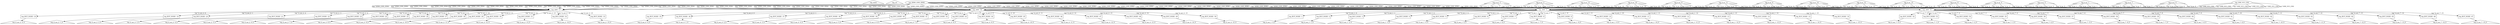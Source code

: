 digraph G {
	ranksep=.25;
	"top_clock" [shape=triangle];
	"top_rst" [shape=triangle];
	"top_d_in~0" [shape=triangle];
	"top_d_in~0" -> "top_ADD~0"[label="top^d_in~0"];
	"top_ADD~0"
	"top_ADD~0" -> "top_BUF_NODE~1"[label="top^d_out_1~0"];
	"top_BUF_NODE~1" [shape=box];
	"top_BUF_NODE~1" -> "top_d_out_1~0_O";
	"top_d_out_1~0_O" [shape=triangle];
	"top_ADD~0" -> "top_BUF_NODE~2"[label="top^d_out_1~1"];
	"top_BUF_NODE~2" [shape=box];
	"top_BUF_NODE~2" -> "top_d_out_1~1_O";
	"top_d_out_1~1_O" [shape=triangle];
	"top_ADD~0" -> "top_BUF_NODE~3"[label="top^d_out_1~2"];
	"top_BUF_NODE~3" [shape=box];
	"top_BUF_NODE~3" -> "top_d_out_1~2_O";
	"top_d_out_1~2_O" [shape=triangle];
	"top_ADD~0" -> "top_BUF_NODE~4"[label="top^d_out_1~3"];
	"top_BUF_NODE~4" [shape=box];
	"top_BUF_NODE~4" -> "top_d_out_1~3_O";
	"top_d_out_1~3_O" [shape=triangle];
	"top_ADD~0" -> "top_BUF_NODE~5"[label="top^d_out_1~4"];
	"top_BUF_NODE~5" [shape=box];
	"top_BUF_NODE~5" -> "top_d_out_1~4_O";
	"top_d_out_1~4_O" [shape=triangle];
	"top_ADD~0" -> "top_BUF_NODE~6"[label="top^d_out_1~5"];
	"top_BUF_NODE~6" [shape=box];
	"top_BUF_NODE~6" -> "top_d_out_1~5_O";
	"top_d_out_1~5_O" [shape=triangle];
	"top_ADD~0" -> "top_BUF_NODE~7"[label="top^d_out_1~6"];
	"top_BUF_NODE~7" [shape=box];
	"top_BUF_NODE~7" -> "top_d_out_1~6_O";
	"top_d_out_1~6_O" [shape=triangle];
	"top_ADD~0" -> "top_BUF_NODE~8"[label="top^d_out_1~7"];
	"top_BUF_NODE~8" [shape=box];
	"top_BUF_NODE~8" -> "top_d_out_1~7_O";
	"top_d_out_1~7_O" [shape=triangle];
	"top_ADD~0" -> "top_BUF_NODE~9"[label="top^d_out_1~8"];
	"top_BUF_NODE~9" [shape=box];
	"top_BUF_NODE~9" -> "top_d_out_1~8_O";
	"top_d_out_1~8_O" [shape=triangle];
	"top_ADD~0" -> "top_BUF_NODE~10"[label="top^d_out_1~9"];
	"top_BUF_NODE~10" [shape=box];
	"top_BUF_NODE~10" -> "top_d_out_1~9_O";
	"top_d_out_1~9_O" [shape=triangle];
	"top_ADD~0" -> "top_BUF_NODE~11"[label="top^d_out_1~10"];
	"top_BUF_NODE~11" [shape=box];
	"top_BUF_NODE~11" -> "top_d_out_1~10_O";
	"top_d_out_1~10_O" [shape=triangle];
	"top_ADD~0" -> "top_BUF_NODE~12"[label="top^d_out_1~11"];
	"top_BUF_NODE~12" [shape=box];
	"top_BUF_NODE~12" -> "top_d_out_1~11_O";
	"top_d_out_1~11_O" [shape=triangle];
	"top_ADD~0" -> "top_BUF_NODE~13"[label="top^d_out_1~12"];
	"top_BUF_NODE~13" [shape=box];
	"top_BUF_NODE~13" -> "top_d_out_1~12_O";
	"top_d_out_1~12_O" [shape=triangle];
	"top_ADD~0" -> "top_BUF_NODE~14"[label="top^d_out_1~13"];
	"top_BUF_NODE~14" [shape=box];
	"top_BUF_NODE~14" -> "top_d_out_1~13_O";
	"top_d_out_1~13_O" [shape=triangle];
	"top_ADD~0" -> "top_BUF_NODE~15"[label="top^d_out_1~14"];
	"top_BUF_NODE~15" [shape=box];
	"top_BUF_NODE~15" -> "top_d_out_1~14_O";
	"top_d_out_1~14_O" [shape=triangle];
	"top_ADD~0" -> "top_BUF_NODE~16"[label="top^d_out_1~15"];
	"top_BUF_NODE~16" [shape=box];
	"top_BUF_NODE~16" -> "top_d_out_1~15_O";
	"top_d_out_1~15_O" [shape=triangle];
	"top_d_in~0" -> "top_ADD~17"[label="top^d_in~0"];
	"top_ADD~17"
	"top_ADD~17" -> "top_BUF_NODE~18"[label="top^d_out_2~0"];
	"top_BUF_NODE~18" [shape=box];
	"top_BUF_NODE~18" -> "top_d_out_2~0_O";
	"top_d_out_2~0_O" [shape=triangle];
	"top_ADD~17" -> "top_BUF_NODE~19"[label="top^d_out_2~1"];
	"top_BUF_NODE~19" [shape=box];
	"top_BUF_NODE~19" -> "top_d_out_2~1_O";
	"top_d_out_2~1_O" [shape=triangle];
	"top_ADD~17" -> "top_BUF_NODE~20"[label="top^d_out_2~2"];
	"top_BUF_NODE~20" [shape=box];
	"top_BUF_NODE~20" -> "top_d_out_2~2_O";
	"top_d_out_2~2_O" [shape=triangle];
	"top_ADD~17" -> "top_BUF_NODE~21"[label="top^d_out_2~3"];
	"top_BUF_NODE~21" [shape=box];
	"top_BUF_NODE~21" -> "top_d_out_2~3_O";
	"top_d_out_2~3_O" [shape=triangle];
	"top_ADD~17" -> "top_BUF_NODE~22"[label="top^d_out_2~4"];
	"top_BUF_NODE~22" [shape=box];
	"top_BUF_NODE~22" -> "top_d_out_2~4_O";
	"top_d_out_2~4_O" [shape=triangle];
	"top_ADD~17" -> "top_BUF_NODE~23"[label="top^d_out_2~5"];
	"top_BUF_NODE~23" [shape=box];
	"top_BUF_NODE~23" -> "top_d_out_2~5_O";
	"top_d_out_2~5_O" [shape=triangle];
	"top_ADD~17" -> "top_BUF_NODE~24"[label="top^d_out_2~6"];
	"top_BUF_NODE~24" [shape=box];
	"top_BUF_NODE~24" -> "top_d_out_2~6_O";
	"top_d_out_2~6_O" [shape=triangle];
	"top_ADD~17" -> "top_BUF_NODE~25"[label="top^d_out_2~7"];
	"top_BUF_NODE~25" [shape=box];
	"top_BUF_NODE~25" -> "top_d_out_2~7_O";
	"top_d_out_2~7_O" [shape=triangle];
	"top_ADD~17" -> "top_BUF_NODE~26"[label="top^d_out_2~8"];
	"top_BUF_NODE~26" [shape=box];
	"top_BUF_NODE~26" -> "top_d_out_2~8_O";
	"top_d_out_2~8_O" [shape=triangle];
	"top_ADD~17" -> "top_BUF_NODE~27"[label="top^d_out_2~9"];
	"top_BUF_NODE~27" [shape=box];
	"top_BUF_NODE~27" -> "top_d_out_2~9_O";
	"top_d_out_2~9_O" [shape=triangle];
	"top_ADD~17" -> "top_BUF_NODE~28"[label="top^d_out_2~10"];
	"top_BUF_NODE~28" [shape=box];
	"top_BUF_NODE~28" -> "top_d_out_2~10_O";
	"top_d_out_2~10_O" [shape=triangle];
	"top_ADD~17" -> "top_BUF_NODE~29"[label="top^d_out_2~11"];
	"top_BUF_NODE~29" [shape=box];
	"top_BUF_NODE~29" -> "top_d_out_2~11_O";
	"top_d_out_2~11_O" [shape=triangle];
	"top_ADD~17" -> "top_BUF_NODE~30"[label="top^d_out_2~12"];
	"top_BUF_NODE~30" [shape=box];
	"top_BUF_NODE~30" -> "top_d_out_2~12_O";
	"top_d_out_2~12_O" [shape=triangle];
	"top_ADD~17" -> "top_BUF_NODE~31"[label="top^d_out_2~13"];
	"top_BUF_NODE~31" [shape=box];
	"top_BUF_NODE~31" -> "top_d_out_2~13_O";
	"top_d_out_2~13_O" [shape=triangle];
	"top_ADD~17" -> "top_BUF_NODE~32"[label="top^d_out_2~14"];
	"top_BUF_NODE~32" [shape=box];
	"top_BUF_NODE~32" -> "top_d_out_2~14_O";
	"top_d_out_2~14_O" [shape=triangle];
	"top_ADD~17" -> "top_BUF_NODE~33"[label="top^d_out_2~15"];
	"top_BUF_NODE~33" [shape=box];
	"top_BUF_NODE~33" -> "top_d_out_2~15_O";
	"top_d_out_2~15_O" [shape=triangle];
	"top_d_in~0" -> "top_ADD~34"[label="top^d_in~0"];
	"top_ADD~34"
	"top_ADD~34" -> "top_BUF_NODE~35"[label="top^d_out_4~0"];
	"top_BUF_NODE~35" [shape=box];
	"top_BUF_NODE~35" -> "top_d_out_4~0_O";
	"top_d_out_4~0_O" [shape=triangle];
	"top_ADD~34" -> "top_BUF_NODE~36"[label="top^d_out_4~1"];
	"top_BUF_NODE~36" [shape=box];
	"top_BUF_NODE~36" -> "top_d_out_4~1_O";
	"top_d_out_4~1_O" [shape=triangle];
	"top_ADD~34" -> "top_BUF_NODE~37"[label="top^d_out_4~2"];
	"top_BUF_NODE~37" [shape=box];
	"top_BUF_NODE~37" -> "top_d_out_4~2_O";
	"top_d_out_4~2_O" [shape=triangle];
	"top_ADD~34" -> "top_BUF_NODE~38"[label="top^d_out_4~3"];
	"top_BUF_NODE~38" [shape=box];
	"top_BUF_NODE~38" -> "top_d_out_4~3_O";
	"top_d_out_4~3_O" [shape=triangle];
	"top_ADD~34" -> "top_BUF_NODE~39"[label="top^d_out_4~4"];
	"top_BUF_NODE~39" [shape=box];
	"top_BUF_NODE~39" -> "top_d_out_4~4_O";
	"top_d_out_4~4_O" [shape=triangle];
	"top_ADD~34" -> "top_BUF_NODE~40"[label="top^d_out_4~5"];
	"top_BUF_NODE~40" [shape=box];
	"top_BUF_NODE~40" -> "top_d_out_4~5_O";
	"top_d_out_4~5_O" [shape=triangle];
	"top_ADD~34" -> "top_BUF_NODE~41"[label="top^d_out_4~6"];
	"top_BUF_NODE~41" [shape=box];
	"top_BUF_NODE~41" -> "top_d_out_4~6_O";
	"top_d_out_4~6_O" [shape=triangle];
	"top_ADD~34" -> "top_BUF_NODE~42"[label="top^d_out_4~7"];
	"top_BUF_NODE~42" [shape=box];
	"top_BUF_NODE~42" -> "top_d_out_4~7_O";
	"top_d_out_4~7_O" [shape=triangle];
	"top_ADD~34" -> "top_BUF_NODE~43"[label="top^d_out_4~8"];
	"top_BUF_NODE~43" [shape=box];
	"top_BUF_NODE~43" -> "top_d_out_4~8_O";
	"top_d_out_4~8_O" [shape=triangle];
	"top_ADD~34" -> "top_BUF_NODE~44"[label="top^d_out_4~9"];
	"top_BUF_NODE~44" [shape=box];
	"top_BUF_NODE~44" -> "top_d_out_4~9_O";
	"top_d_out_4~9_O" [shape=triangle];
	"top_ADD~34" -> "top_BUF_NODE~45"[label="top^d_out_4~10"];
	"top_BUF_NODE~45" [shape=box];
	"top_BUF_NODE~45" -> "top_d_out_4~10_O";
	"top_d_out_4~10_O" [shape=triangle];
	"top_ADD~34" -> "top_BUF_NODE~46"[label="top^d_out_4~11"];
	"top_BUF_NODE~46" [shape=box];
	"top_BUF_NODE~46" -> "top_d_out_4~11_O";
	"top_d_out_4~11_O" [shape=triangle];
	"top_ADD~34" -> "top_BUF_NODE~47"[label="top^d_out_4~12"];
	"top_BUF_NODE~47" [shape=box];
	"top_BUF_NODE~47" -> "top_d_out_4~12_O";
	"top_d_out_4~12_O" [shape=triangle];
	"top_ADD~34" -> "top_BUF_NODE~48"[label="top^d_out_4~13"];
	"top_BUF_NODE~48" [shape=box];
	"top_BUF_NODE~48" -> "top_d_out_4~13_O";
	"top_d_out_4~13_O" [shape=triangle];
	"top_ADD~34" -> "top_BUF_NODE~49"[label="top^d_out_4~14"];
	"top_BUF_NODE~49" [shape=box];
	"top_BUF_NODE~49" -> "top_d_out_4~14_O";
	"top_d_out_4~14_O" [shape=triangle];
	"top_ADD~34" -> "top_BUF_NODE~50"[label="top^d_out_4~15"];
	"top_BUF_NODE~50" [shape=box];
	"top_BUF_NODE~50" -> "top_d_out_4~15_O";
	"top_d_out_4~15_O" [shape=triangle];
	"top_d_in~0" -> "top_ADD~51"[label="top^d_in~0"];
	"top_ADD~51"
	"top_ADD~51" -> "top_BUF_NODE~52"[label="top^d_out_7~0"];
	"top_BUF_NODE~52" [shape=box];
	"top_BUF_NODE~52" -> "top_d_out_7~0_O";
	"top_d_out_7~0_O" [shape=triangle];
	"top_ADD~51" -> "top_BUF_NODE~53"[label="top^d_out_7~1"];
	"top_BUF_NODE~53" [shape=box];
	"top_BUF_NODE~53" -> "top_d_out_7~1_O";
	"top_d_out_7~1_O" [shape=triangle];
	"top_ADD~51" -> "top_BUF_NODE~54"[label="top^d_out_7~2"];
	"top_BUF_NODE~54" [shape=box];
	"top_BUF_NODE~54" -> "top_d_out_7~2_O";
	"top_d_out_7~2_O" [shape=triangle];
	"top_ADD~51" -> "top_BUF_NODE~55"[label="top^d_out_7~3"];
	"top_BUF_NODE~55" [shape=box];
	"top_BUF_NODE~55" -> "top_d_out_7~3_O";
	"top_d_out_7~3_O" [shape=triangle];
	"top_ADD~51" -> "top_BUF_NODE~56"[label="top^d_out_7~4"];
	"top_BUF_NODE~56" [shape=box];
	"top_BUF_NODE~56" -> "top_d_out_7~4_O";
	"top_d_out_7~4_O" [shape=triangle];
	"top_ADD~51" -> "top_BUF_NODE~57"[label="top^d_out_7~5"];
	"top_BUF_NODE~57" [shape=box];
	"top_BUF_NODE~57" -> "top_d_out_7~5_O";
	"top_d_out_7~5_O" [shape=triangle];
	"top_ADD~51" -> "top_BUF_NODE~58"[label="top^d_out_7~6"];
	"top_BUF_NODE~58" [shape=box];
	"top_BUF_NODE~58" -> "top_d_out_7~6_O";
	"top_d_out_7~6_O" [shape=triangle];
	"top_ADD~51" -> "top_BUF_NODE~59"[label="top^d_out_7~7"];
	"top_BUF_NODE~59" [shape=box];
	"top_BUF_NODE~59" -> "top_d_out_7~7_O";
	"top_d_out_7~7_O" [shape=triangle];
	"top_ADD~51" -> "top_BUF_NODE~60"[label="top^d_out_7~8"];
	"top_BUF_NODE~60" [shape=box];
	"top_BUF_NODE~60" -> "top_d_out_7~8_O";
	"top_d_out_7~8_O" [shape=triangle];
	"top_ADD~51" -> "top_BUF_NODE~61"[label="top^d_out_7~9"];
	"top_BUF_NODE~61" [shape=box];
	"top_BUF_NODE~61" -> "top_d_out_7~9_O";
	"top_d_out_7~9_O" [shape=triangle];
	"top_ADD~51" -> "top_BUF_NODE~62"[label="top^d_out_7~10"];
	"top_BUF_NODE~62" [shape=box];
	"top_BUF_NODE~62" -> "top_d_out_7~10_O";
	"top_d_out_7~10_O" [shape=triangle];
	"top_ADD~51" -> "top_BUF_NODE~63"[label="top^d_out_7~11"];
	"top_BUF_NODE~63" [shape=box];
	"top_BUF_NODE~63" -> "top_d_out_7~11_O";
	"top_d_out_7~11_O" [shape=triangle];
	"top_ADD~51" -> "top_BUF_NODE~64"[label="top^d_out_7~12"];
	"top_BUF_NODE~64" [shape=box];
	"top_BUF_NODE~64" -> "top_d_out_7~12_O";
	"top_d_out_7~12_O" [shape=triangle];
	"top_ADD~51" -> "top_BUF_NODE~65"[label="top^d_out_7~13"];
	"top_BUF_NODE~65" [shape=box];
	"top_BUF_NODE~65" -> "top_d_out_7~13_O";
	"top_d_out_7~13_O" [shape=triangle];
	"top_ADD~51" -> "top_BUF_NODE~66"[label="top^d_out_7~14"];
	"top_BUF_NODE~66" [shape=box];
	"top_BUF_NODE~66" -> "top_d_out_7~14_O";
	"top_d_out_7~14_O" [shape=triangle];
	"top_ADD~51" -> "top_BUF_NODE~67"[label="top^d_out_7~15"];
	"top_BUF_NODE~67" [shape=box];
	"top_BUF_NODE~67" -> "top_d_out_7~15_O";
	"top_d_out_7~15_O" [shape=triangle];
	"top_d_in~1" [shape=triangle];
	"top_d_in~1" -> "top_ADD~0"[label="top^d_in~1"];
	"top_d_in~1" -> "top_ADD~17"[label="top^d_in~1"];
	"top_d_in~1" -> "top_ADD~34"[label="top^d_in~1"];
	"top_d_in~1" -> "top_ADD~51"[label="top^d_in~1"];
	"top_d_in~2" [shape=triangle];
	"top_d_in~2" -> "top_ADD~0"[label="top^d_in~2"];
	"top_d_in~2" -> "top_ADD~17"[label="top^d_in~2"];
	"top_d_in~2" -> "top_ADD~34"[label="top^d_in~2"];
	"top_d_in~2" -> "top_ADD~51"[label="top^d_in~2"];
	"top_d_in~3" [shape=triangle];
	"top_d_in~3" -> "top_ADD~0"[label="top^d_in~3"];
	"top_d_in~3" -> "top_ADD~17"[label="top^d_in~3"];
	"top_d_in~3" -> "top_ADD~34"[label="top^d_in~3"];
	"top_d_in~3" -> "top_ADD~51"[label="top^d_in~3"];
	"top_d_in~4" [shape=triangle];
	"top_d_in~4" -> "top_ADD~0"[label="top^d_in~4"];
	"top_d_in~4" -> "top_ADD~17"[label="top^d_in~4"];
	"top_d_in~4" -> "top_ADD~34"[label="top^d_in~4"];
	"top_d_in~4" -> "top_ADD~51"[label="top^d_in~4"];
	"top_d_in~5" [shape=triangle];
	"top_d_in~5" -> "top_ADD~0"[label="top^d_in~5"];
	"top_d_in~5" -> "top_ADD~17"[label="top^d_in~5"];
	"top_d_in~5" -> "top_ADD~34"[label="top^d_in~5"];
	"top_d_in~5" -> "top_ADD~51"[label="top^d_in~5"];
	"top_d_in~6" [shape=triangle];
	"top_d_in~6" -> "top_ADD~0"[label="top^d_in~6"];
	"top_d_in~6" -> "top_ADD~17"[label="top^d_in~6"];
	"top_d_in~6" -> "top_ADD~34"[label="top^d_in~6"];
	"top_d_in~6" -> "top_ADD~51"[label="top^d_in~6"];
	"top_d_in~7" [shape=triangle];
	"top_d_in~7" -> "top_ADD~0"[label="top^d_in~7"];
	"top_d_in~7" -> "top_ADD~17"[label="top^d_in~7"];
	"top_d_in~7" -> "top_ADD~34"[label="top^d_in~7"];
	"top_d_in~7" -> "top_ADD~51"[label="top^d_in~7"];
	"top_d_in~8" [shape=triangle];
	"top_d_in~8" -> "top_ADD~0"[label="top^d_in~8"];
	"top_d_in~8" -> "top_ADD~17"[label="top^d_in~8"];
	"top_d_in~8" -> "top_ADD~34"[label="top^d_in~8"];
	"top_d_in~8" -> "top_ADD~51"[label="top^d_in~8"];
	"top_d_in~9" [shape=triangle];
	"top_d_in~9" -> "top_ADD~0"[label="top^d_in~9"];
	"top_d_in~9" -> "top_ADD~17"[label="top^d_in~9"];
	"top_d_in~9" -> "top_ADD~34"[label="top^d_in~9"];
	"top_d_in~9" -> "top_ADD~51"[label="top^d_in~9"];
	"top_d_in~10" [shape=triangle];
	"top_d_in~10" -> "top_ADD~0"[label="top^d_in~10"];
	"top_d_in~10" -> "top_ADD~17"[label="top^d_in~10"];
	"top_d_in~10" -> "top_ADD~34"[label="top^d_in~10"];
	"top_d_in~10" -> "top_ADD~51"[label="top^d_in~10"];
	"top_d_in~11" [shape=triangle];
	"top_d_in~11" -> "top_ADD~0"[label="top^d_in~11"];
	"top_d_in~11" -> "top_ADD~17"[label="top^d_in~11"];
	"top_d_in~11" -> "top_ADD~34"[label="top^d_in~11"];
	"top_d_in~11" -> "top_ADD~51"[label="top^d_in~11"];
	"top_d_in~12" [shape=triangle];
	"top_d_in~12" -> "top_ADD~0"[label="top^d_in~12"];
	"top_d_in~12" -> "top_ADD~17"[label="top^d_in~12"];
	"top_d_in~12" -> "top_ADD~34"[label="top^d_in~12"];
	"top_d_in~12" -> "top_ADD~51"[label="top^d_in~12"];
	"top_d_in~13" [shape=triangle];
	"top_d_in~13" -> "top_ADD~0"[label="top^d_in~13"];
	"top_d_in~13" -> "top_ADD~17"[label="top^d_in~13"];
	"top_d_in~13" -> "top_ADD~34"[label="top^d_in~13"];
	"top_d_in~13" -> "top_ADD~51"[label="top^d_in~13"];
	"top_d_in~14" [shape=triangle];
	"top_d_in~14" -> "top_ADD~0"[label="top^d_in~14"];
	"top_d_in~14" -> "top_ADD~17"[label="top^d_in~14"];
	"top_d_in~14" -> "top_ADD~34"[label="top^d_in~14"];
	"top_d_in~14" -> "top_ADD~51"[label="top^d_in~14"];
	"top_d_in~15" [shape=triangle];
	"top_d_in~15" -> "top_ADD~0"[label="top^d_in~15"];
	"top_d_in~15" -> "top_ADD~17"[label="top^d_in~15"];
	"top_d_in~15" -> "top_ADD~34"[label="top^d_in~15"];
	"top_d_in~15" -> "top_ADD~51"[label="top^d_in~15"];
	"top_ZERO_GND_ZERO"
	"top_ZERO_GND_ZERO" -> "top_ADD~0"[label="top^ZERO_GND_ZERO"];
	"top_ZERO_GND_ZERO" -> "top_ADD~0"[label="top^ZERO_GND_ZERO"];
	"top_ZERO_GND_ZERO" -> "top_ADD~0"[label="top^ZERO_GND_ZERO"];
	"top_ZERO_GND_ZERO" -> "top_ADD~0"[label="top^ZERO_GND_ZERO"];
	"top_ZERO_GND_ZERO" -> "top_ADD~0"[label="top^ZERO_GND_ZERO"];
	"top_ZERO_GND_ZERO" -> "top_ADD~0"[label="top^ZERO_GND_ZERO"];
	"top_ZERO_GND_ZERO" -> "top_ADD~0"[label="top^ZERO_GND_ZERO"];
	"top_ZERO_GND_ZERO" -> "top_ADD~0"[label="top^ZERO_GND_ZERO"];
	"top_ZERO_GND_ZERO" -> "top_ADD~0"[label="top^ZERO_GND_ZERO"];
	"top_ZERO_GND_ZERO" -> "top_ADD~0"[label="top^ZERO_GND_ZERO"];
	"top_ZERO_GND_ZERO" -> "top_ADD~0"[label="top^ZERO_GND_ZERO"];
	"top_ZERO_GND_ZERO" -> "top_ADD~0"[label="top^ZERO_GND_ZERO"];
	"top_ZERO_GND_ZERO" -> "top_ADD~0"[label="top^ZERO_GND_ZERO"];
	"top_ZERO_GND_ZERO" -> "top_ADD~0"[label="top^ZERO_GND_ZERO"];
	"top_ZERO_GND_ZERO" -> "top_ADD~0"[label="top^ZERO_GND_ZERO"];
	"top_ZERO_GND_ZERO" -> "top_ADD~17"[label="top^ZERO_GND_ZERO"];
	"top_ZERO_GND_ZERO" -> "top_ADD~17"[label="top^ZERO_GND_ZERO"];
	"top_ZERO_GND_ZERO" -> "top_ADD~17"[label="top^ZERO_GND_ZERO"];
	"top_ZERO_GND_ZERO" -> "top_ADD~17"[label="top^ZERO_GND_ZERO"];
	"top_ZERO_GND_ZERO" -> "top_ADD~17"[label="top^ZERO_GND_ZERO"];
	"top_ZERO_GND_ZERO" -> "top_ADD~17"[label="top^ZERO_GND_ZERO"];
	"top_ZERO_GND_ZERO" -> "top_ADD~17"[label="top^ZERO_GND_ZERO"];
	"top_ZERO_GND_ZERO" -> "top_ADD~17"[label="top^ZERO_GND_ZERO"];
	"top_ZERO_GND_ZERO" -> "top_ADD~17"[label="top^ZERO_GND_ZERO"];
	"top_ZERO_GND_ZERO" -> "top_ADD~17"[label="top^ZERO_GND_ZERO"];
	"top_ZERO_GND_ZERO" -> "top_ADD~17"[label="top^ZERO_GND_ZERO"];
	"top_ZERO_GND_ZERO" -> "top_ADD~17"[label="top^ZERO_GND_ZERO"];
	"top_ZERO_GND_ZERO" -> "top_ADD~17"[label="top^ZERO_GND_ZERO"];
	"top_ZERO_GND_ZERO" -> "top_ADD~17"[label="top^ZERO_GND_ZERO"];
	"top_ZERO_GND_ZERO" -> "top_ADD~17"[label="top^ZERO_GND_ZERO"];
	"top_ZERO_GND_ZERO" -> "top_ADD~34"[label="top^ZERO_GND_ZERO"];
	"top_ZERO_GND_ZERO" -> "top_ADD~34"[label="top^ZERO_GND_ZERO"];
	"top_ZERO_GND_ZERO" -> "top_ADD~34"[label="top^ZERO_GND_ZERO"];
	"top_ZERO_GND_ZERO" -> "top_ADD~34"[label="top^ZERO_GND_ZERO"];
	"top_ZERO_GND_ZERO" -> "top_ADD~34"[label="top^ZERO_GND_ZERO"];
	"top_ZERO_GND_ZERO" -> "top_ADD~34"[label="top^ZERO_GND_ZERO"];
	"top_ZERO_GND_ZERO" -> "top_ADD~34"[label="top^ZERO_GND_ZERO"];
	"top_ZERO_GND_ZERO" -> "top_ADD~34"[label="top^ZERO_GND_ZERO"];
	"top_ZERO_GND_ZERO" -> "top_ADD~34"[label="top^ZERO_GND_ZERO"];
	"top_ZERO_GND_ZERO" -> "top_ADD~34"[label="top^ZERO_GND_ZERO"];
	"top_ZERO_GND_ZERO" -> "top_ADD~34"[label="top^ZERO_GND_ZERO"];
	"top_ZERO_GND_ZERO" -> "top_ADD~34"[label="top^ZERO_GND_ZERO"];
	"top_ZERO_GND_ZERO" -> "top_ADD~34"[label="top^ZERO_GND_ZERO"];
	"top_ZERO_GND_ZERO" -> "top_ADD~34"[label="top^ZERO_GND_ZERO"];
	"top_ZERO_GND_ZERO" -> "top_ADD~34"[label="top^ZERO_GND_ZERO"];
	"top_ZERO_GND_ZERO" -> "top_ADD~51"[label="top^ZERO_GND_ZERO"];
	"top_ZERO_GND_ZERO" -> "top_ADD~51"[label="top^ZERO_GND_ZERO"];
	"top_ZERO_GND_ZERO" -> "top_ADD~51"[label="top^ZERO_GND_ZERO"];
	"top_ZERO_GND_ZERO" -> "top_ADD~51"[label="top^ZERO_GND_ZERO"];
	"top_ZERO_GND_ZERO" -> "top_ADD~51"[label="top^ZERO_GND_ZERO"];
	"top_ZERO_GND_ZERO" -> "top_ADD~51"[label="top^ZERO_GND_ZERO"];
	"top_ZERO_GND_ZERO" -> "top_ADD~51"[label="top^ZERO_GND_ZERO"];
	"top_ZERO_GND_ZERO" -> "top_ADD~51"[label="top^ZERO_GND_ZERO"];
	"top_ZERO_GND_ZERO" -> "top_ADD~51"[label="top^ZERO_GND_ZERO"];
	"top_ZERO_GND_ZERO" -> "top_ADD~51"[label="top^ZERO_GND_ZERO"];
	"top_ZERO_GND_ZERO" -> "top_ADD~51"[label="top^ZERO_GND_ZERO"];
	"top_ZERO_GND_ZERO" -> "top_ADD~51"[label="top^ZERO_GND_ZERO"];
	"top_ZERO_GND_ZERO" -> "top_ADD~51"[label="top^ZERO_GND_ZERO"];
	"top_ONE_VCC_CNS"
	"top_ONE_VCC_CNS" -> "top_ADD~0"[label="top^ONE_VCC_CNS"];
	"top_ONE_VCC_CNS" -> "top_ADD~17"[label="top^ONE_VCC_CNS"];
	"top_ONE_VCC_CNS" -> "top_ADD~34"[label="top^ONE_VCC_CNS"];
	"top_ONE_VCC_CNS" -> "top_ADD~51"[label="top^ONE_VCC_CNS"];
	"top_ONE_VCC_CNS" -> "top_ADD~51"[label="top^ONE_VCC_CNS"];
	"top_ONE_VCC_CNS" -> "top_ADD~51"[label="top^ONE_VCC_CNS"];
}
